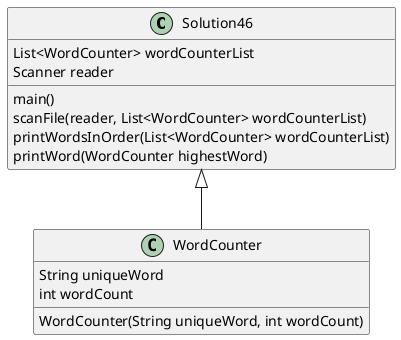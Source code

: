 @startuml
'https://plantuml.com/class-diagram

class Solution46
{
    List<WordCounter> wordCounterList
    Scanner reader

    main()
    scanFile(reader, List<WordCounter> wordCounterList)
    printWordsInOrder(List<WordCounter> wordCounterList)
    printWord(WordCounter highestWord)
}
class WordCounter
{
    String uniqueWord
    int wordCount
    WordCounter(String uniqueWord, int wordCount)
}
Solution46 <|-- WordCounter

@enduml